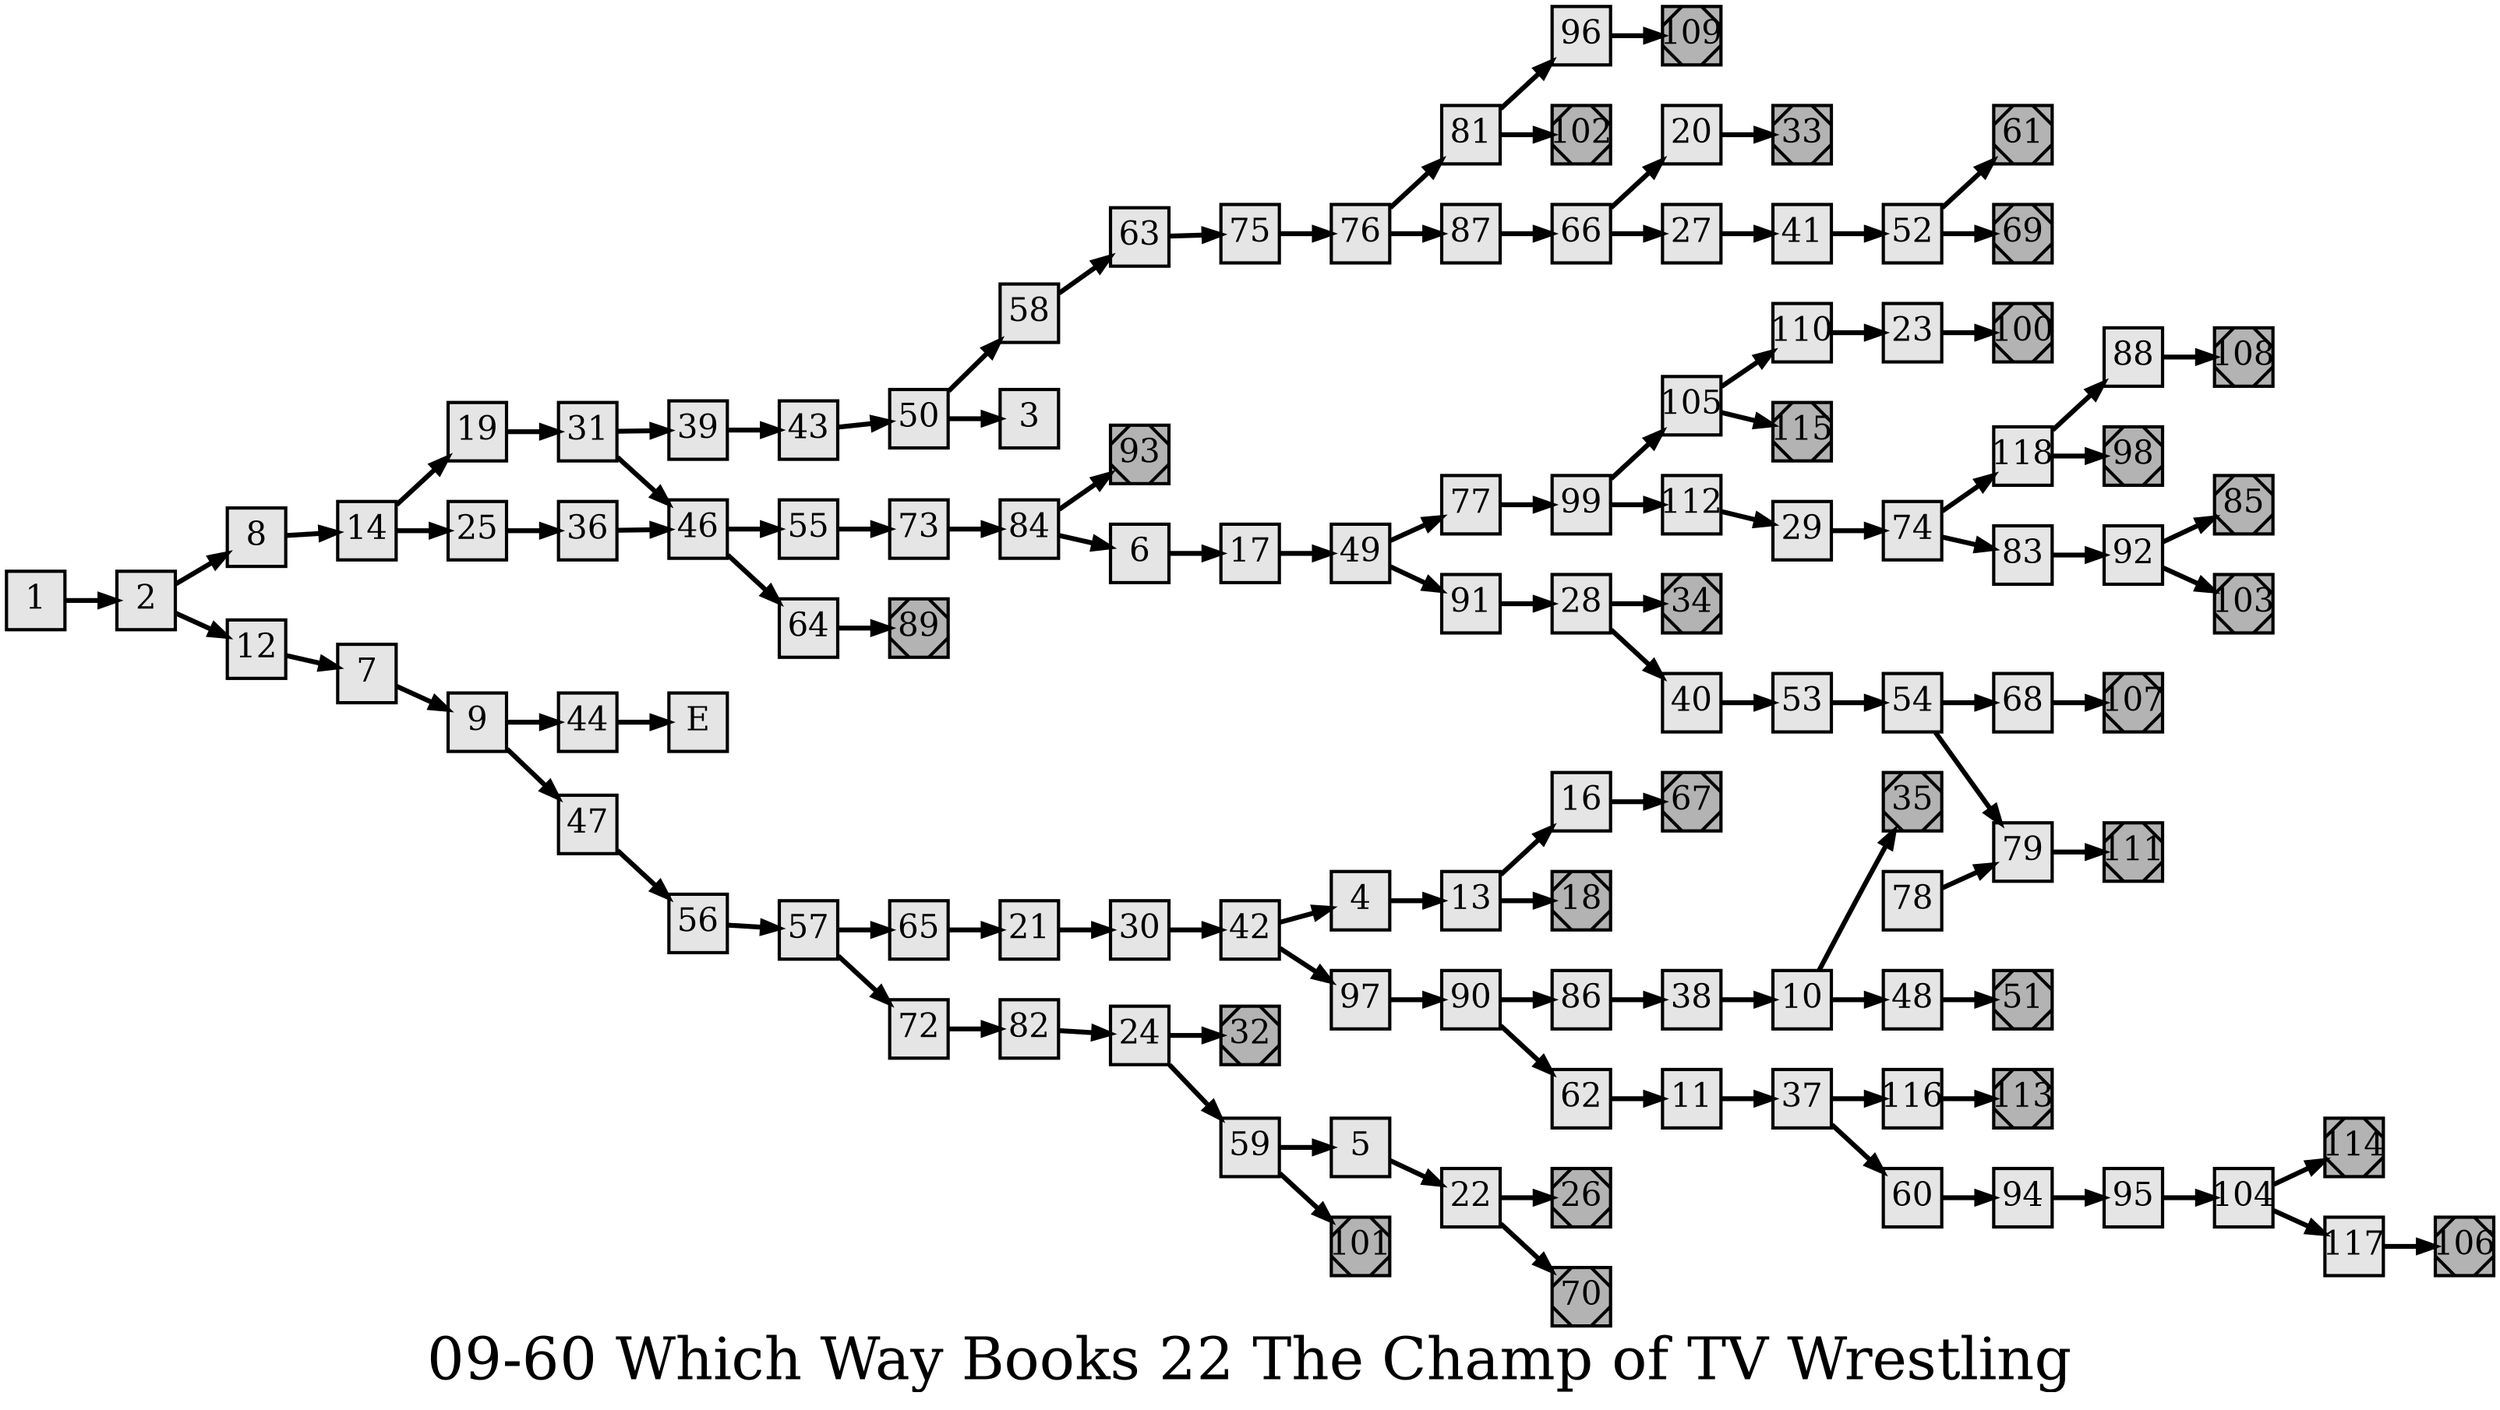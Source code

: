 digraph g{
  graph [ label="09-60 Which Way Books 22 The Champ of TV Wrestling" rankdir=LR, ordering=out, fontsize=36, nodesep="0.35", ranksep="0.45"];
  node  [shape=rect, penwidth=2, fontsize=20, style=filled, fillcolor=grey90, margin="0,0", labelfloat=true, regular=true, fixedsize=true];
  edge  [labelfloat=true, penwidth=3, fontsize=12];
  // ---;
  // group  : Katz;
  // id     : 09-60;
  // gbid   : 3799;
  // series : Which Way Books;
  // title  : Champ of TV Wrestling, The;
  // author : Barbara Siegel, Scott Siegel;
  // credit:;
  // - name : Juliet Way-Henthorne;
  // role : encoder;
  // date : 2017-11-28;
  // - name : Jeremy Douglass;
  // role : editor;
  // date : 2018-04-12;
  // render:;
  // - name   : small;
  // styles : gvStyles-small.txt;
  // engine : dot;
  // comment: >;
  
  // ---;
  
  // From | To | Label;
  
  1 -> 2;
  2 -> 8;
  2 -> 12;
  3;	// E
  4 -> 13;
  5 -> 22;
  6 -> 17;
  7 -> 9;
  8 -> 14;
  9 -> 44;
  9 -> 47;
  10 -> 35;
  10 -> 48;
  11 -> 37;
  12 -> 7;
  13 -> 16;
  13 -> 18;
  14 -> 19;
  14 -> 25;
  16 -> 67;
  17 -> 49;
  18	[ xlabel="E", shape=Msquare, fontsize=20, fillcolor=grey70, xlabel="" ];
  19 -> 31;
  20 -> 33;
  21 -> 30;
  22 -> 26;
  22 -> 70;
  23 -> 100;
  24 -> 32;
  24 -> 59;
  25 -> 36;
  26	[ xlabel="E", shape=Msquare, fontsize=20, fillcolor=grey70, xlabel="" ];
  27 -> 41;
  28 -> 34;
  28 -> 40;
  29 -> 74;
  30 -> 42;
  31 -> 39;
  31 -> 46;
  32	[ xlabel="E", shape=Msquare, fontsize=20, fillcolor=grey70, xlabel="" ];
  33	[ xlabel="E", shape=Msquare, fontsize=20, fillcolor=grey70, xlabel="" ];
  34	[ xlabel="E", shape=Msquare, fontsize=20, fillcolor=grey70, xlabel="" ];
  35	[ xlabel="E", shape=Msquare, fontsize=20, fillcolor=grey70, xlabel="" ];
  36 -> 46;
  37 -> 116;
  37 -> 60;
  38 -> 10;
  39 -> 43;
  40 -> 53;
  41 -> 52;
  42 -> 4;
  42 -> 97;
  43 -> 50;
  44 -> E;
  46 -> 55;
  46 -> 64;
  47 -> 56;
  48 -> 51;
  49 -> 77;
  49 -> 91;
  50 -> 58;
  50 -> 3;
  51	[ xlabel="E", shape=Msquare, fontsize=20, fillcolor=grey70, xlabel="" ];
  52 -> 61;
  52 -> 69;
  53 -> 54;
  54 -> 68;
  54 -> 79;
  55 -> 73;
  56 -> 57;
  57 -> 65;
  57 -> 72;
  58 -> 63;
  59 -> 5;
  59 -> 101;
  60 -> 94;
  61	[ xlabel="E", shape=Msquare, fontsize=20, fillcolor=grey70, xlabel="" ];
  62 -> 11;
  63 -> 75;
  64 -> 89;
  65 -> 21;
  66 -> 20;
  66 -> 27;
  67	[ xlabel="E", shape=Msquare, fontsize=20, fillcolor=grey70, xlabel="" ];
  68 -> 107;
  69	[ xlabel="E", shape=Msquare, fontsize=20, fillcolor=grey70, xlabel="" ];
  70	[ xlabel="E", shape=Msquare, fontsize=20, fillcolor=grey70, xlabel="" ];
  72 -> 82;
  73 -> 84;
  74 -> 118;
  74 -> 83;
  75 -> 76;
  76 -> 81;
  76 -> 87;
  77 -> 99;
  78 -> 79;
  79 -> 111;
  81 -> 96;
  81 -> 102;
  82 -> 24;
  83 -> 92;
  84 -> 93;
  84 -> 6;
  85	[ xlabel="E", shape=Msquare, fontsize=20, fillcolor=grey70, xlabel="" ];
  86 -> 38;
  87 -> 66;
  88 -> 108;
  89	[ xlabel="E", shape=Msquare, fontsize=20, fillcolor=grey70, xlabel="" ];
  90 -> 86;
  90 -> 62;
  91 -> 28;
  92 -> 85;
  92 -> 103;
  93	[ xlabel="E", shape=Msquare, fontsize=20, fillcolor=grey70, xlabel="" ];
  94 -> 95;
  95 -> 104;
  96 -> 109;
  97 -> 90;
  98	[ xlabel="E", shape=Msquare, fontsize=20, fillcolor=grey70, xlabel="" ];
  99 -> 105;
  99 -> 112;
  100	[ xlabel="E", shape=Msquare, fontsize=20, fillcolor=grey70, xlabel="" ];
  101	[ xlabel="E", shape=Msquare, fontsize=20, fillcolor=grey70, xlabel="" ];
  102	[ xlabel="E", shape=Msquare, fontsize=20, fillcolor=grey70, xlabel="" ];
  103	[ xlabel="E", shape=Msquare, fontsize=20, fillcolor=grey70, xlabel="" ];
  104 -> 114;
  104 -> 117;
  105 -> 110;
  105 -> 115;
  106	[ xlabel="E", shape=Msquare, fontsize=20, fillcolor=grey70, xlabel="" ];
  107	[ xlabel="E", shape=Msquare, fontsize=20, fillcolor=grey70, xlabel="" ];
  108	[ xlabel="E", shape=Msquare, fontsize=20, fillcolor=grey70, xlabel="" ];
  109	[ xlabel="E", shape=Msquare, fontsize=20, fillcolor=grey70, xlabel="" ];
  110 -> 23;
  111	[ xlabel="E", shape=Msquare, fontsize=20, fillcolor=grey70, xlabel="" ];
  112 -> 29;
  113	[ xlabel="E", shape=Msquare, fontsize=20, fillcolor=grey70, xlabel="" ];
  114	[ xlabel="E", shape=Msquare, fontsize=20, fillcolor=grey70, xlabel="" ];
  115	[ xlabel="E", shape=Msquare, fontsize=20, fillcolor=grey70, xlabel="" ];
  116 -> 113;
  117 -> 106;
  118 -> 88;
  118 -> 98;
}

